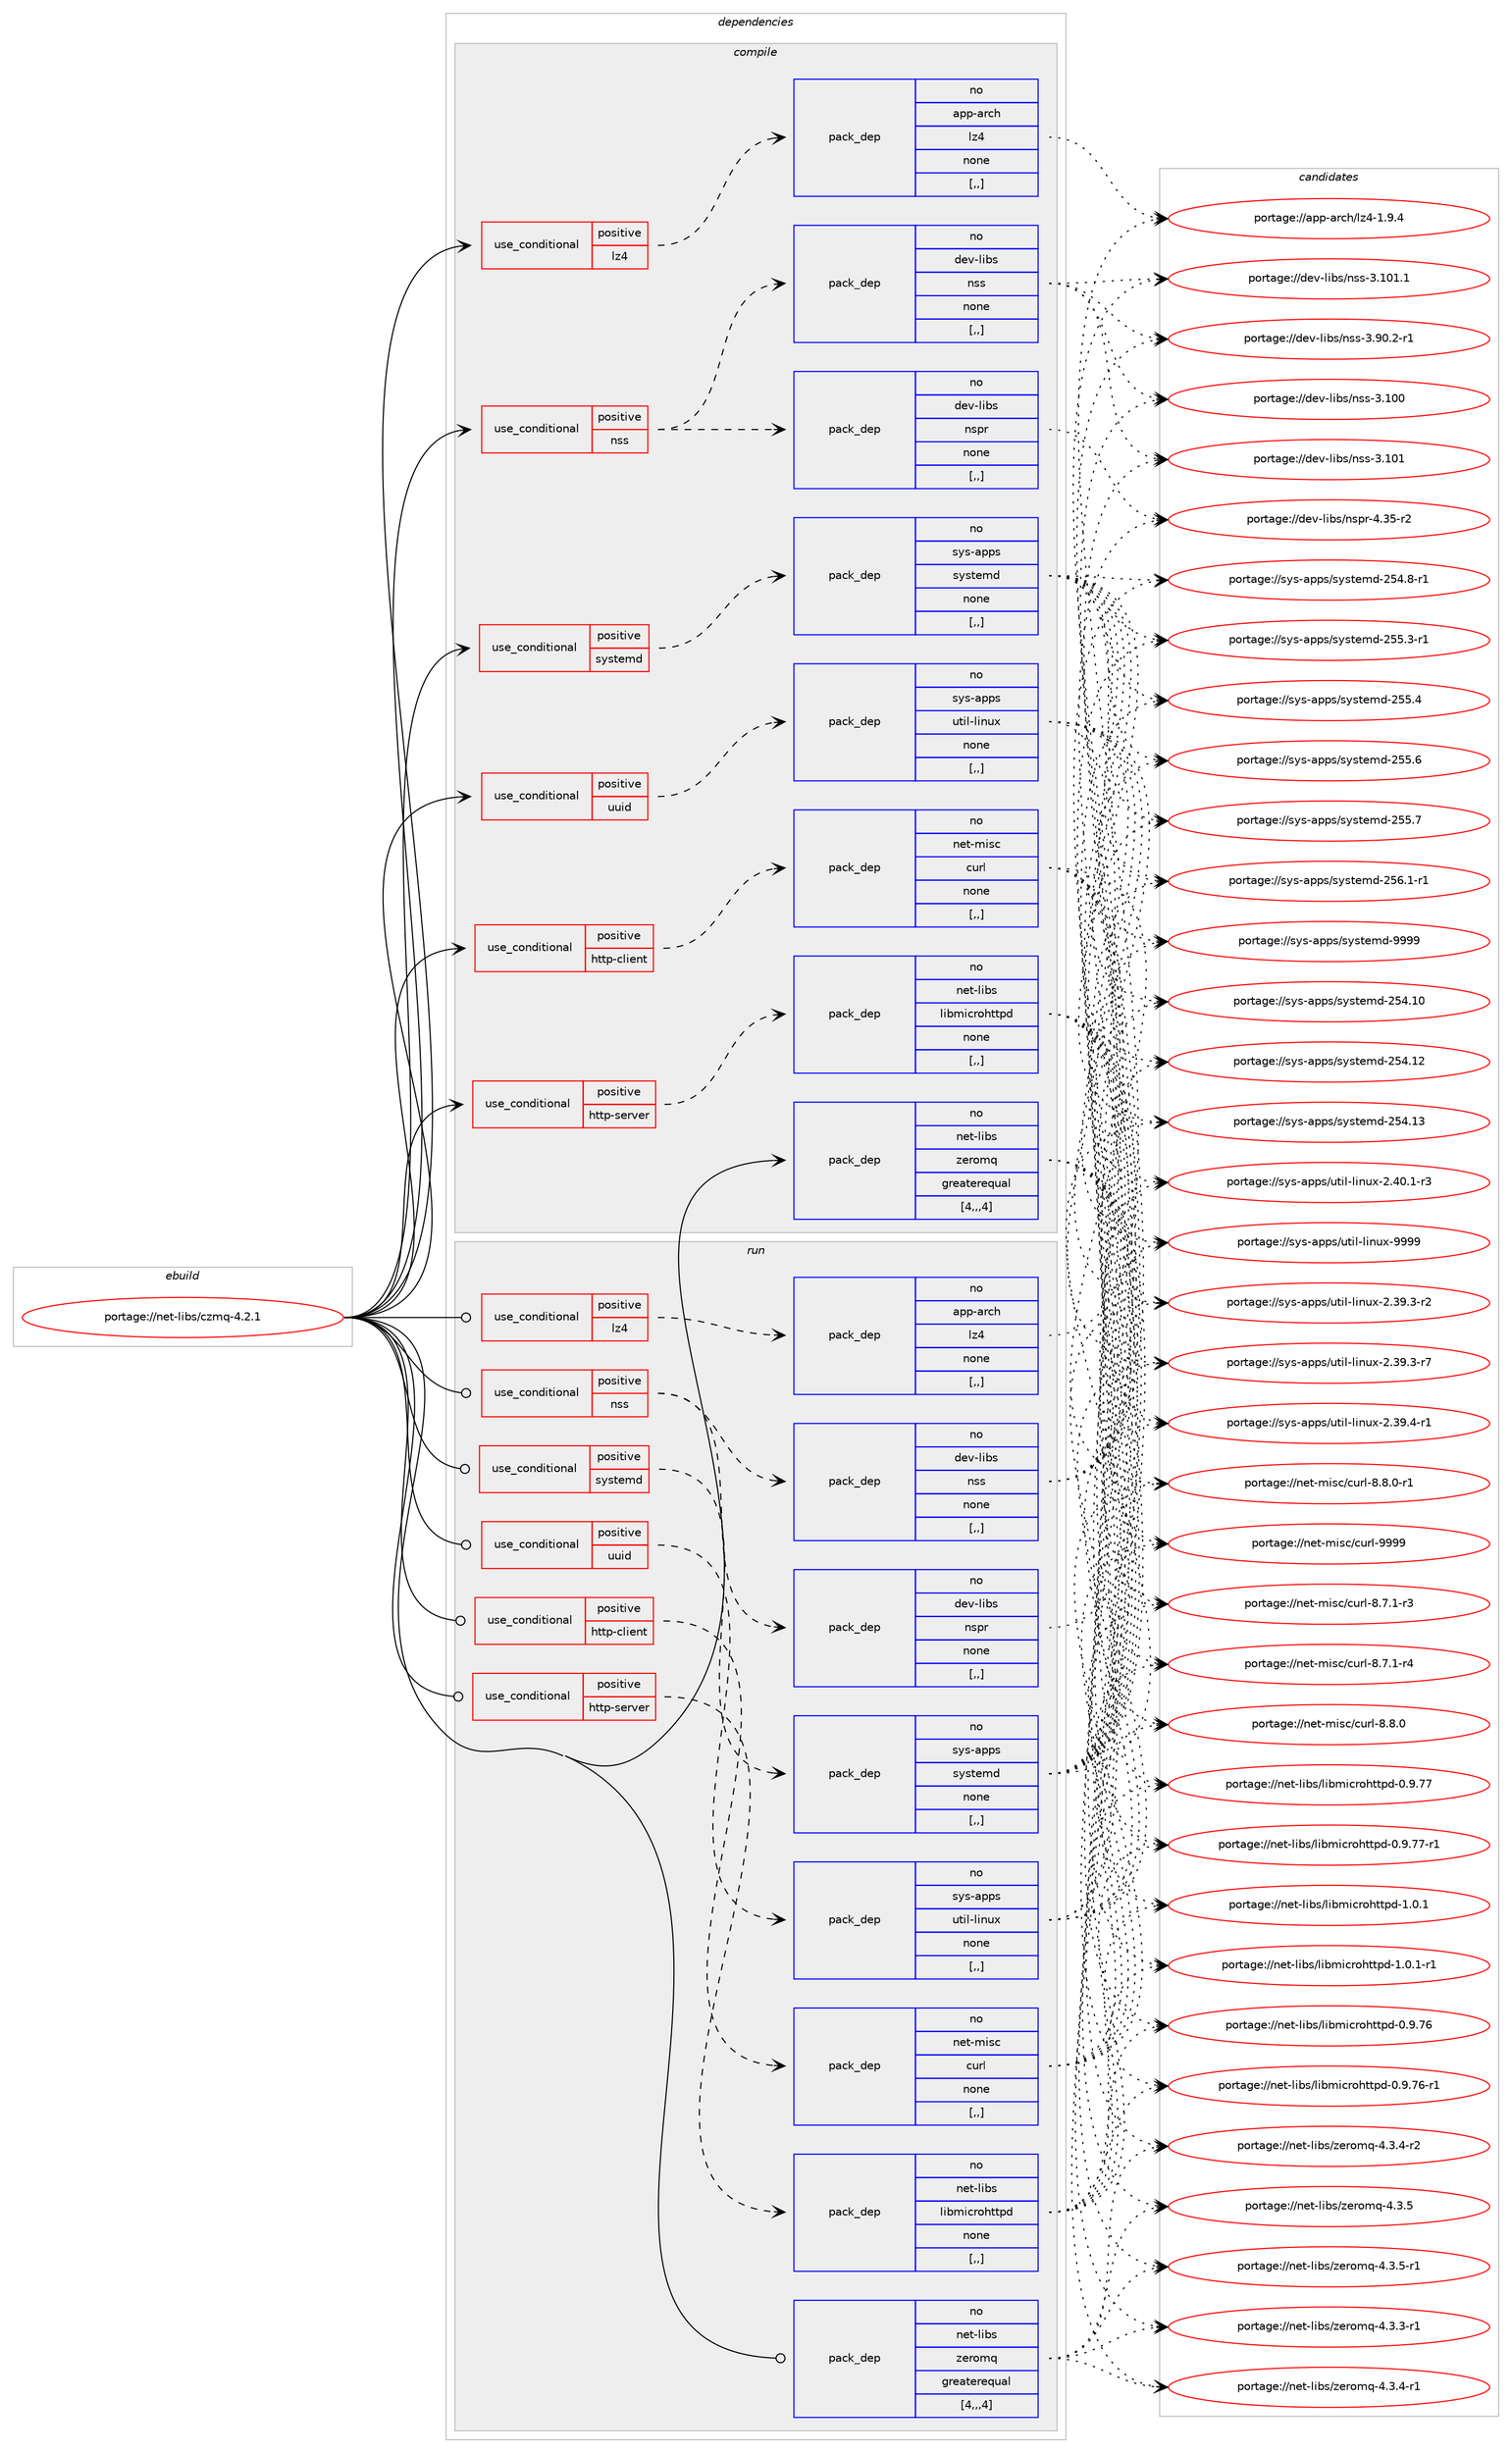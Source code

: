 digraph prolog {

# *************
# Graph options
# *************

newrank=true;
concentrate=true;
compound=true;
graph [rankdir=LR,fontname=Helvetica,fontsize=10,ranksep=1.5];#, ranksep=2.5, nodesep=0.2];
edge  [arrowhead=vee];
node  [fontname=Helvetica,fontsize=10];

# **********
# The ebuild
# **********

subgraph cluster_leftcol {
color=gray;
rank=same;
label=<<i>ebuild</i>>;
id [label="portage://net-libs/czmq-4.2.1", color=red, width=4, href="../net-libs/czmq-4.2.1.svg"];
}

# ****************
# The dependencies
# ****************

subgraph cluster_midcol {
color=gray;
label=<<i>dependencies</i>>;
subgraph cluster_compile {
fillcolor="#eeeeee";
style=filled;
label=<<i>compile</i>>;
subgraph cond90837 {
dependency349179 [label=<<TABLE BORDER="0" CELLBORDER="1" CELLSPACING="0" CELLPADDING="4"><TR><TD ROWSPAN="3" CELLPADDING="10">use_conditional</TD></TR><TR><TD>positive</TD></TR><TR><TD>http-client</TD></TR></TABLE>>, shape=none, color=red];
subgraph pack255753 {
dependency349180 [label=<<TABLE BORDER="0" CELLBORDER="1" CELLSPACING="0" CELLPADDING="4" WIDTH="220"><TR><TD ROWSPAN="6" CELLPADDING="30">pack_dep</TD></TR><TR><TD WIDTH="110">no</TD></TR><TR><TD>net-misc</TD></TR><TR><TD>curl</TD></TR><TR><TD>none</TD></TR><TR><TD>[,,]</TD></TR></TABLE>>, shape=none, color=blue];
}
dependency349179:e -> dependency349180:w [weight=20,style="dashed",arrowhead="vee"];
}
id:e -> dependency349179:w [weight=20,style="solid",arrowhead="vee"];
subgraph cond90838 {
dependency349181 [label=<<TABLE BORDER="0" CELLBORDER="1" CELLSPACING="0" CELLPADDING="4"><TR><TD ROWSPAN="3" CELLPADDING="10">use_conditional</TD></TR><TR><TD>positive</TD></TR><TR><TD>http-server</TD></TR></TABLE>>, shape=none, color=red];
subgraph pack255754 {
dependency349182 [label=<<TABLE BORDER="0" CELLBORDER="1" CELLSPACING="0" CELLPADDING="4" WIDTH="220"><TR><TD ROWSPAN="6" CELLPADDING="30">pack_dep</TD></TR><TR><TD WIDTH="110">no</TD></TR><TR><TD>net-libs</TD></TR><TR><TD>libmicrohttpd</TD></TR><TR><TD>none</TD></TR><TR><TD>[,,]</TD></TR></TABLE>>, shape=none, color=blue];
}
dependency349181:e -> dependency349182:w [weight=20,style="dashed",arrowhead="vee"];
}
id:e -> dependency349181:w [weight=20,style="solid",arrowhead="vee"];
subgraph cond90839 {
dependency349183 [label=<<TABLE BORDER="0" CELLBORDER="1" CELLSPACING="0" CELLPADDING="4"><TR><TD ROWSPAN="3" CELLPADDING="10">use_conditional</TD></TR><TR><TD>positive</TD></TR><TR><TD>lz4</TD></TR></TABLE>>, shape=none, color=red];
subgraph pack255755 {
dependency349184 [label=<<TABLE BORDER="0" CELLBORDER="1" CELLSPACING="0" CELLPADDING="4" WIDTH="220"><TR><TD ROWSPAN="6" CELLPADDING="30">pack_dep</TD></TR><TR><TD WIDTH="110">no</TD></TR><TR><TD>app-arch</TD></TR><TR><TD>lz4</TD></TR><TR><TD>none</TD></TR><TR><TD>[,,]</TD></TR></TABLE>>, shape=none, color=blue];
}
dependency349183:e -> dependency349184:w [weight=20,style="dashed",arrowhead="vee"];
}
id:e -> dependency349183:w [weight=20,style="solid",arrowhead="vee"];
subgraph cond90840 {
dependency349185 [label=<<TABLE BORDER="0" CELLBORDER="1" CELLSPACING="0" CELLPADDING="4"><TR><TD ROWSPAN="3" CELLPADDING="10">use_conditional</TD></TR><TR><TD>positive</TD></TR><TR><TD>nss</TD></TR></TABLE>>, shape=none, color=red];
subgraph pack255756 {
dependency349186 [label=<<TABLE BORDER="0" CELLBORDER="1" CELLSPACING="0" CELLPADDING="4" WIDTH="220"><TR><TD ROWSPAN="6" CELLPADDING="30">pack_dep</TD></TR><TR><TD WIDTH="110">no</TD></TR><TR><TD>dev-libs</TD></TR><TR><TD>nspr</TD></TR><TR><TD>none</TD></TR><TR><TD>[,,]</TD></TR></TABLE>>, shape=none, color=blue];
}
dependency349185:e -> dependency349186:w [weight=20,style="dashed",arrowhead="vee"];
subgraph pack255757 {
dependency349187 [label=<<TABLE BORDER="0" CELLBORDER="1" CELLSPACING="0" CELLPADDING="4" WIDTH="220"><TR><TD ROWSPAN="6" CELLPADDING="30">pack_dep</TD></TR><TR><TD WIDTH="110">no</TD></TR><TR><TD>dev-libs</TD></TR><TR><TD>nss</TD></TR><TR><TD>none</TD></TR><TR><TD>[,,]</TD></TR></TABLE>>, shape=none, color=blue];
}
dependency349185:e -> dependency349187:w [weight=20,style="dashed",arrowhead="vee"];
}
id:e -> dependency349185:w [weight=20,style="solid",arrowhead="vee"];
subgraph cond90841 {
dependency349188 [label=<<TABLE BORDER="0" CELLBORDER="1" CELLSPACING="0" CELLPADDING="4"><TR><TD ROWSPAN="3" CELLPADDING="10">use_conditional</TD></TR><TR><TD>positive</TD></TR><TR><TD>systemd</TD></TR></TABLE>>, shape=none, color=red];
subgraph pack255758 {
dependency349189 [label=<<TABLE BORDER="0" CELLBORDER="1" CELLSPACING="0" CELLPADDING="4" WIDTH="220"><TR><TD ROWSPAN="6" CELLPADDING="30">pack_dep</TD></TR><TR><TD WIDTH="110">no</TD></TR><TR><TD>sys-apps</TD></TR><TR><TD>systemd</TD></TR><TR><TD>none</TD></TR><TR><TD>[,,]</TD></TR></TABLE>>, shape=none, color=blue];
}
dependency349188:e -> dependency349189:w [weight=20,style="dashed",arrowhead="vee"];
}
id:e -> dependency349188:w [weight=20,style="solid",arrowhead="vee"];
subgraph cond90842 {
dependency349190 [label=<<TABLE BORDER="0" CELLBORDER="1" CELLSPACING="0" CELLPADDING="4"><TR><TD ROWSPAN="3" CELLPADDING="10">use_conditional</TD></TR><TR><TD>positive</TD></TR><TR><TD>uuid</TD></TR></TABLE>>, shape=none, color=red];
subgraph pack255759 {
dependency349191 [label=<<TABLE BORDER="0" CELLBORDER="1" CELLSPACING="0" CELLPADDING="4" WIDTH="220"><TR><TD ROWSPAN="6" CELLPADDING="30">pack_dep</TD></TR><TR><TD WIDTH="110">no</TD></TR><TR><TD>sys-apps</TD></TR><TR><TD>util-linux</TD></TR><TR><TD>none</TD></TR><TR><TD>[,,]</TD></TR></TABLE>>, shape=none, color=blue];
}
dependency349190:e -> dependency349191:w [weight=20,style="dashed",arrowhead="vee"];
}
id:e -> dependency349190:w [weight=20,style="solid",arrowhead="vee"];
subgraph pack255760 {
dependency349192 [label=<<TABLE BORDER="0" CELLBORDER="1" CELLSPACING="0" CELLPADDING="4" WIDTH="220"><TR><TD ROWSPAN="6" CELLPADDING="30">pack_dep</TD></TR><TR><TD WIDTH="110">no</TD></TR><TR><TD>net-libs</TD></TR><TR><TD>zeromq</TD></TR><TR><TD>greaterequal</TD></TR><TR><TD>[4,,,4]</TD></TR></TABLE>>, shape=none, color=blue];
}
id:e -> dependency349192:w [weight=20,style="solid",arrowhead="vee"];
}
subgraph cluster_compileandrun {
fillcolor="#eeeeee";
style=filled;
label=<<i>compile and run</i>>;
}
subgraph cluster_run {
fillcolor="#eeeeee";
style=filled;
label=<<i>run</i>>;
subgraph cond90843 {
dependency349193 [label=<<TABLE BORDER="0" CELLBORDER="1" CELLSPACING="0" CELLPADDING="4"><TR><TD ROWSPAN="3" CELLPADDING="10">use_conditional</TD></TR><TR><TD>positive</TD></TR><TR><TD>http-client</TD></TR></TABLE>>, shape=none, color=red];
subgraph pack255761 {
dependency349194 [label=<<TABLE BORDER="0" CELLBORDER="1" CELLSPACING="0" CELLPADDING="4" WIDTH="220"><TR><TD ROWSPAN="6" CELLPADDING="30">pack_dep</TD></TR><TR><TD WIDTH="110">no</TD></TR><TR><TD>net-misc</TD></TR><TR><TD>curl</TD></TR><TR><TD>none</TD></TR><TR><TD>[,,]</TD></TR></TABLE>>, shape=none, color=blue];
}
dependency349193:e -> dependency349194:w [weight=20,style="dashed",arrowhead="vee"];
}
id:e -> dependency349193:w [weight=20,style="solid",arrowhead="odot"];
subgraph cond90844 {
dependency349195 [label=<<TABLE BORDER="0" CELLBORDER="1" CELLSPACING="0" CELLPADDING="4"><TR><TD ROWSPAN="3" CELLPADDING="10">use_conditional</TD></TR><TR><TD>positive</TD></TR><TR><TD>http-server</TD></TR></TABLE>>, shape=none, color=red];
subgraph pack255762 {
dependency349196 [label=<<TABLE BORDER="0" CELLBORDER="1" CELLSPACING="0" CELLPADDING="4" WIDTH="220"><TR><TD ROWSPAN="6" CELLPADDING="30">pack_dep</TD></TR><TR><TD WIDTH="110">no</TD></TR><TR><TD>net-libs</TD></TR><TR><TD>libmicrohttpd</TD></TR><TR><TD>none</TD></TR><TR><TD>[,,]</TD></TR></TABLE>>, shape=none, color=blue];
}
dependency349195:e -> dependency349196:w [weight=20,style="dashed",arrowhead="vee"];
}
id:e -> dependency349195:w [weight=20,style="solid",arrowhead="odot"];
subgraph cond90845 {
dependency349197 [label=<<TABLE BORDER="0" CELLBORDER="1" CELLSPACING="0" CELLPADDING="4"><TR><TD ROWSPAN="3" CELLPADDING="10">use_conditional</TD></TR><TR><TD>positive</TD></TR><TR><TD>lz4</TD></TR></TABLE>>, shape=none, color=red];
subgraph pack255763 {
dependency349198 [label=<<TABLE BORDER="0" CELLBORDER="1" CELLSPACING="0" CELLPADDING="4" WIDTH="220"><TR><TD ROWSPAN="6" CELLPADDING="30">pack_dep</TD></TR><TR><TD WIDTH="110">no</TD></TR><TR><TD>app-arch</TD></TR><TR><TD>lz4</TD></TR><TR><TD>none</TD></TR><TR><TD>[,,]</TD></TR></TABLE>>, shape=none, color=blue];
}
dependency349197:e -> dependency349198:w [weight=20,style="dashed",arrowhead="vee"];
}
id:e -> dependency349197:w [weight=20,style="solid",arrowhead="odot"];
subgraph cond90846 {
dependency349199 [label=<<TABLE BORDER="0" CELLBORDER="1" CELLSPACING="0" CELLPADDING="4"><TR><TD ROWSPAN="3" CELLPADDING="10">use_conditional</TD></TR><TR><TD>positive</TD></TR><TR><TD>nss</TD></TR></TABLE>>, shape=none, color=red];
subgraph pack255764 {
dependency349200 [label=<<TABLE BORDER="0" CELLBORDER="1" CELLSPACING="0" CELLPADDING="4" WIDTH="220"><TR><TD ROWSPAN="6" CELLPADDING="30">pack_dep</TD></TR><TR><TD WIDTH="110">no</TD></TR><TR><TD>dev-libs</TD></TR><TR><TD>nspr</TD></TR><TR><TD>none</TD></TR><TR><TD>[,,]</TD></TR></TABLE>>, shape=none, color=blue];
}
dependency349199:e -> dependency349200:w [weight=20,style="dashed",arrowhead="vee"];
subgraph pack255765 {
dependency349201 [label=<<TABLE BORDER="0" CELLBORDER="1" CELLSPACING="0" CELLPADDING="4" WIDTH="220"><TR><TD ROWSPAN="6" CELLPADDING="30">pack_dep</TD></TR><TR><TD WIDTH="110">no</TD></TR><TR><TD>dev-libs</TD></TR><TR><TD>nss</TD></TR><TR><TD>none</TD></TR><TR><TD>[,,]</TD></TR></TABLE>>, shape=none, color=blue];
}
dependency349199:e -> dependency349201:w [weight=20,style="dashed",arrowhead="vee"];
}
id:e -> dependency349199:w [weight=20,style="solid",arrowhead="odot"];
subgraph cond90847 {
dependency349202 [label=<<TABLE BORDER="0" CELLBORDER="1" CELLSPACING="0" CELLPADDING="4"><TR><TD ROWSPAN="3" CELLPADDING="10">use_conditional</TD></TR><TR><TD>positive</TD></TR><TR><TD>systemd</TD></TR></TABLE>>, shape=none, color=red];
subgraph pack255766 {
dependency349203 [label=<<TABLE BORDER="0" CELLBORDER="1" CELLSPACING="0" CELLPADDING="4" WIDTH="220"><TR><TD ROWSPAN="6" CELLPADDING="30">pack_dep</TD></TR><TR><TD WIDTH="110">no</TD></TR><TR><TD>sys-apps</TD></TR><TR><TD>systemd</TD></TR><TR><TD>none</TD></TR><TR><TD>[,,]</TD></TR></TABLE>>, shape=none, color=blue];
}
dependency349202:e -> dependency349203:w [weight=20,style="dashed",arrowhead="vee"];
}
id:e -> dependency349202:w [weight=20,style="solid",arrowhead="odot"];
subgraph cond90848 {
dependency349204 [label=<<TABLE BORDER="0" CELLBORDER="1" CELLSPACING="0" CELLPADDING="4"><TR><TD ROWSPAN="3" CELLPADDING="10">use_conditional</TD></TR><TR><TD>positive</TD></TR><TR><TD>uuid</TD></TR></TABLE>>, shape=none, color=red];
subgraph pack255767 {
dependency349205 [label=<<TABLE BORDER="0" CELLBORDER="1" CELLSPACING="0" CELLPADDING="4" WIDTH="220"><TR><TD ROWSPAN="6" CELLPADDING="30">pack_dep</TD></TR><TR><TD WIDTH="110">no</TD></TR><TR><TD>sys-apps</TD></TR><TR><TD>util-linux</TD></TR><TR><TD>none</TD></TR><TR><TD>[,,]</TD></TR></TABLE>>, shape=none, color=blue];
}
dependency349204:e -> dependency349205:w [weight=20,style="dashed",arrowhead="vee"];
}
id:e -> dependency349204:w [weight=20,style="solid",arrowhead="odot"];
subgraph pack255768 {
dependency349206 [label=<<TABLE BORDER="0" CELLBORDER="1" CELLSPACING="0" CELLPADDING="4" WIDTH="220"><TR><TD ROWSPAN="6" CELLPADDING="30">pack_dep</TD></TR><TR><TD WIDTH="110">no</TD></TR><TR><TD>net-libs</TD></TR><TR><TD>zeromq</TD></TR><TR><TD>greaterequal</TD></TR><TR><TD>[4,,,4]</TD></TR></TABLE>>, shape=none, color=blue];
}
id:e -> dependency349206:w [weight=20,style="solid",arrowhead="odot"];
}
}

# **************
# The candidates
# **************

subgraph cluster_choices {
rank=same;
color=gray;
label=<<i>candidates</i>>;

subgraph choice255753 {
color=black;
nodesep=1;
choice110101116451091051159947991171141084556465546494511451 [label="portage://net-misc/curl-8.7.1-r3", color=red, width=4,href="../net-misc/curl-8.7.1-r3.svg"];
choice110101116451091051159947991171141084556465546494511452 [label="portage://net-misc/curl-8.7.1-r4", color=red, width=4,href="../net-misc/curl-8.7.1-r4.svg"];
choice11010111645109105115994799117114108455646564648 [label="portage://net-misc/curl-8.8.0", color=red, width=4,href="../net-misc/curl-8.8.0.svg"];
choice110101116451091051159947991171141084556465646484511449 [label="portage://net-misc/curl-8.8.0-r1", color=red, width=4,href="../net-misc/curl-8.8.0-r1.svg"];
choice110101116451091051159947991171141084557575757 [label="portage://net-misc/curl-9999", color=red, width=4,href="../net-misc/curl-9999.svg"];
dependency349180:e -> choice110101116451091051159947991171141084556465546494511451:w [style=dotted,weight="100"];
dependency349180:e -> choice110101116451091051159947991171141084556465546494511452:w [style=dotted,weight="100"];
dependency349180:e -> choice11010111645109105115994799117114108455646564648:w [style=dotted,weight="100"];
dependency349180:e -> choice110101116451091051159947991171141084556465646484511449:w [style=dotted,weight="100"];
dependency349180:e -> choice110101116451091051159947991171141084557575757:w [style=dotted,weight="100"];
}
subgraph choice255754 {
color=black;
nodesep=1;
choice110101116451081059811547108105981091059911411110411611611210045484657465554 [label="portage://net-libs/libmicrohttpd-0.9.76", color=red, width=4,href="../net-libs/libmicrohttpd-0.9.76.svg"];
choice1101011164510810598115471081059810910599114111104116116112100454846574655544511449 [label="portage://net-libs/libmicrohttpd-0.9.76-r1", color=red, width=4,href="../net-libs/libmicrohttpd-0.9.76-r1.svg"];
choice110101116451081059811547108105981091059911411110411611611210045484657465555 [label="portage://net-libs/libmicrohttpd-0.9.77", color=red, width=4,href="../net-libs/libmicrohttpd-0.9.77.svg"];
choice1101011164510810598115471081059810910599114111104116116112100454846574655554511449 [label="portage://net-libs/libmicrohttpd-0.9.77-r1", color=red, width=4,href="../net-libs/libmicrohttpd-0.9.77-r1.svg"];
choice1101011164510810598115471081059810910599114111104116116112100454946484649 [label="portage://net-libs/libmicrohttpd-1.0.1", color=red, width=4,href="../net-libs/libmicrohttpd-1.0.1.svg"];
choice11010111645108105981154710810598109105991141111041161161121004549464846494511449 [label="portage://net-libs/libmicrohttpd-1.0.1-r1", color=red, width=4,href="../net-libs/libmicrohttpd-1.0.1-r1.svg"];
dependency349182:e -> choice110101116451081059811547108105981091059911411110411611611210045484657465554:w [style=dotted,weight="100"];
dependency349182:e -> choice1101011164510810598115471081059810910599114111104116116112100454846574655544511449:w [style=dotted,weight="100"];
dependency349182:e -> choice110101116451081059811547108105981091059911411110411611611210045484657465555:w [style=dotted,weight="100"];
dependency349182:e -> choice1101011164510810598115471081059810910599114111104116116112100454846574655554511449:w [style=dotted,weight="100"];
dependency349182:e -> choice1101011164510810598115471081059810910599114111104116116112100454946484649:w [style=dotted,weight="100"];
dependency349182:e -> choice11010111645108105981154710810598109105991141111041161161121004549464846494511449:w [style=dotted,weight="100"];
}
subgraph choice255755 {
color=black;
nodesep=1;
choice971121124597114991044710812252454946574652 [label="portage://app-arch/lz4-1.9.4", color=red, width=4,href="../app-arch/lz4-1.9.4.svg"];
dependency349184:e -> choice971121124597114991044710812252454946574652:w [style=dotted,weight="100"];
}
subgraph choice255756 {
color=black;
nodesep=1;
choice10010111845108105981154711011511211445524651534511450 [label="portage://dev-libs/nspr-4.35-r2", color=red, width=4,href="../dev-libs/nspr-4.35-r2.svg"];
dependency349186:e -> choice10010111845108105981154711011511211445524651534511450:w [style=dotted,weight="100"];
}
subgraph choice255757 {
color=black;
nodesep=1;
choice100101118451081059811547110115115455146494848 [label="portage://dev-libs/nss-3.100", color=red, width=4,href="../dev-libs/nss-3.100.svg"];
choice100101118451081059811547110115115455146494849 [label="portage://dev-libs/nss-3.101", color=red, width=4,href="../dev-libs/nss-3.101.svg"];
choice1001011184510810598115471101151154551464948494649 [label="portage://dev-libs/nss-3.101.1", color=red, width=4,href="../dev-libs/nss-3.101.1.svg"];
choice100101118451081059811547110115115455146574846504511449 [label="portage://dev-libs/nss-3.90.2-r1", color=red, width=4,href="../dev-libs/nss-3.90.2-r1.svg"];
dependency349187:e -> choice100101118451081059811547110115115455146494848:w [style=dotted,weight="100"];
dependency349187:e -> choice100101118451081059811547110115115455146494849:w [style=dotted,weight="100"];
dependency349187:e -> choice1001011184510810598115471101151154551464948494649:w [style=dotted,weight="100"];
dependency349187:e -> choice100101118451081059811547110115115455146574846504511449:w [style=dotted,weight="100"];
}
subgraph choice255758 {
color=black;
nodesep=1;
choice11512111545971121121154711512111511610110910045505352464948 [label="portage://sys-apps/systemd-254.10", color=red, width=4,href="../sys-apps/systemd-254.10.svg"];
choice11512111545971121121154711512111511610110910045505352464950 [label="portage://sys-apps/systemd-254.12", color=red, width=4,href="../sys-apps/systemd-254.12.svg"];
choice11512111545971121121154711512111511610110910045505352464951 [label="portage://sys-apps/systemd-254.13", color=red, width=4,href="../sys-apps/systemd-254.13.svg"];
choice1151211154597112112115471151211151161011091004550535246564511449 [label="portage://sys-apps/systemd-254.8-r1", color=red, width=4,href="../sys-apps/systemd-254.8-r1.svg"];
choice1151211154597112112115471151211151161011091004550535346514511449 [label="portage://sys-apps/systemd-255.3-r1", color=red, width=4,href="../sys-apps/systemd-255.3-r1.svg"];
choice115121115459711211211547115121115116101109100455053534652 [label="portage://sys-apps/systemd-255.4", color=red, width=4,href="../sys-apps/systemd-255.4.svg"];
choice115121115459711211211547115121115116101109100455053534654 [label="portage://sys-apps/systemd-255.6", color=red, width=4,href="../sys-apps/systemd-255.6.svg"];
choice115121115459711211211547115121115116101109100455053534655 [label="portage://sys-apps/systemd-255.7", color=red, width=4,href="../sys-apps/systemd-255.7.svg"];
choice1151211154597112112115471151211151161011091004550535446494511449 [label="portage://sys-apps/systemd-256.1-r1", color=red, width=4,href="../sys-apps/systemd-256.1-r1.svg"];
choice1151211154597112112115471151211151161011091004557575757 [label="portage://sys-apps/systemd-9999", color=red, width=4,href="../sys-apps/systemd-9999.svg"];
dependency349189:e -> choice11512111545971121121154711512111511610110910045505352464948:w [style=dotted,weight="100"];
dependency349189:e -> choice11512111545971121121154711512111511610110910045505352464950:w [style=dotted,weight="100"];
dependency349189:e -> choice11512111545971121121154711512111511610110910045505352464951:w [style=dotted,weight="100"];
dependency349189:e -> choice1151211154597112112115471151211151161011091004550535246564511449:w [style=dotted,weight="100"];
dependency349189:e -> choice1151211154597112112115471151211151161011091004550535346514511449:w [style=dotted,weight="100"];
dependency349189:e -> choice115121115459711211211547115121115116101109100455053534652:w [style=dotted,weight="100"];
dependency349189:e -> choice115121115459711211211547115121115116101109100455053534654:w [style=dotted,weight="100"];
dependency349189:e -> choice115121115459711211211547115121115116101109100455053534655:w [style=dotted,weight="100"];
dependency349189:e -> choice1151211154597112112115471151211151161011091004550535446494511449:w [style=dotted,weight="100"];
dependency349189:e -> choice1151211154597112112115471151211151161011091004557575757:w [style=dotted,weight="100"];
}
subgraph choice255759 {
color=black;
nodesep=1;
choice11512111545971121121154711711610510845108105110117120455046515746514511450 [label="portage://sys-apps/util-linux-2.39.3-r2", color=red, width=4,href="../sys-apps/util-linux-2.39.3-r2.svg"];
choice11512111545971121121154711711610510845108105110117120455046515746514511455 [label="portage://sys-apps/util-linux-2.39.3-r7", color=red, width=4,href="../sys-apps/util-linux-2.39.3-r7.svg"];
choice11512111545971121121154711711610510845108105110117120455046515746524511449 [label="portage://sys-apps/util-linux-2.39.4-r1", color=red, width=4,href="../sys-apps/util-linux-2.39.4-r1.svg"];
choice11512111545971121121154711711610510845108105110117120455046524846494511451 [label="portage://sys-apps/util-linux-2.40.1-r3", color=red, width=4,href="../sys-apps/util-linux-2.40.1-r3.svg"];
choice115121115459711211211547117116105108451081051101171204557575757 [label="portage://sys-apps/util-linux-9999", color=red, width=4,href="../sys-apps/util-linux-9999.svg"];
dependency349191:e -> choice11512111545971121121154711711610510845108105110117120455046515746514511450:w [style=dotted,weight="100"];
dependency349191:e -> choice11512111545971121121154711711610510845108105110117120455046515746514511455:w [style=dotted,weight="100"];
dependency349191:e -> choice11512111545971121121154711711610510845108105110117120455046515746524511449:w [style=dotted,weight="100"];
dependency349191:e -> choice11512111545971121121154711711610510845108105110117120455046524846494511451:w [style=dotted,weight="100"];
dependency349191:e -> choice115121115459711211211547117116105108451081051101171204557575757:w [style=dotted,weight="100"];
}
subgraph choice255760 {
color=black;
nodesep=1;
choice1101011164510810598115471221011141111091134552465146514511449 [label="portage://net-libs/zeromq-4.3.3-r1", color=red, width=4,href="../net-libs/zeromq-4.3.3-r1.svg"];
choice1101011164510810598115471221011141111091134552465146524511449 [label="portage://net-libs/zeromq-4.3.4-r1", color=red, width=4,href="../net-libs/zeromq-4.3.4-r1.svg"];
choice1101011164510810598115471221011141111091134552465146524511450 [label="portage://net-libs/zeromq-4.3.4-r2", color=red, width=4,href="../net-libs/zeromq-4.3.4-r2.svg"];
choice110101116451081059811547122101114111109113455246514653 [label="portage://net-libs/zeromq-4.3.5", color=red, width=4,href="../net-libs/zeromq-4.3.5.svg"];
choice1101011164510810598115471221011141111091134552465146534511449 [label="portage://net-libs/zeromq-4.3.5-r1", color=red, width=4,href="../net-libs/zeromq-4.3.5-r1.svg"];
dependency349192:e -> choice1101011164510810598115471221011141111091134552465146514511449:w [style=dotted,weight="100"];
dependency349192:e -> choice1101011164510810598115471221011141111091134552465146524511449:w [style=dotted,weight="100"];
dependency349192:e -> choice1101011164510810598115471221011141111091134552465146524511450:w [style=dotted,weight="100"];
dependency349192:e -> choice110101116451081059811547122101114111109113455246514653:w [style=dotted,weight="100"];
dependency349192:e -> choice1101011164510810598115471221011141111091134552465146534511449:w [style=dotted,weight="100"];
}
subgraph choice255761 {
color=black;
nodesep=1;
choice110101116451091051159947991171141084556465546494511451 [label="portage://net-misc/curl-8.7.1-r3", color=red, width=4,href="../net-misc/curl-8.7.1-r3.svg"];
choice110101116451091051159947991171141084556465546494511452 [label="portage://net-misc/curl-8.7.1-r4", color=red, width=4,href="../net-misc/curl-8.7.1-r4.svg"];
choice11010111645109105115994799117114108455646564648 [label="portage://net-misc/curl-8.8.0", color=red, width=4,href="../net-misc/curl-8.8.0.svg"];
choice110101116451091051159947991171141084556465646484511449 [label="portage://net-misc/curl-8.8.0-r1", color=red, width=4,href="../net-misc/curl-8.8.0-r1.svg"];
choice110101116451091051159947991171141084557575757 [label="portage://net-misc/curl-9999", color=red, width=4,href="../net-misc/curl-9999.svg"];
dependency349194:e -> choice110101116451091051159947991171141084556465546494511451:w [style=dotted,weight="100"];
dependency349194:e -> choice110101116451091051159947991171141084556465546494511452:w [style=dotted,weight="100"];
dependency349194:e -> choice11010111645109105115994799117114108455646564648:w [style=dotted,weight="100"];
dependency349194:e -> choice110101116451091051159947991171141084556465646484511449:w [style=dotted,weight="100"];
dependency349194:e -> choice110101116451091051159947991171141084557575757:w [style=dotted,weight="100"];
}
subgraph choice255762 {
color=black;
nodesep=1;
choice110101116451081059811547108105981091059911411110411611611210045484657465554 [label="portage://net-libs/libmicrohttpd-0.9.76", color=red, width=4,href="../net-libs/libmicrohttpd-0.9.76.svg"];
choice1101011164510810598115471081059810910599114111104116116112100454846574655544511449 [label="portage://net-libs/libmicrohttpd-0.9.76-r1", color=red, width=4,href="../net-libs/libmicrohttpd-0.9.76-r1.svg"];
choice110101116451081059811547108105981091059911411110411611611210045484657465555 [label="portage://net-libs/libmicrohttpd-0.9.77", color=red, width=4,href="../net-libs/libmicrohttpd-0.9.77.svg"];
choice1101011164510810598115471081059810910599114111104116116112100454846574655554511449 [label="portage://net-libs/libmicrohttpd-0.9.77-r1", color=red, width=4,href="../net-libs/libmicrohttpd-0.9.77-r1.svg"];
choice1101011164510810598115471081059810910599114111104116116112100454946484649 [label="portage://net-libs/libmicrohttpd-1.0.1", color=red, width=4,href="../net-libs/libmicrohttpd-1.0.1.svg"];
choice11010111645108105981154710810598109105991141111041161161121004549464846494511449 [label="portage://net-libs/libmicrohttpd-1.0.1-r1", color=red, width=4,href="../net-libs/libmicrohttpd-1.0.1-r1.svg"];
dependency349196:e -> choice110101116451081059811547108105981091059911411110411611611210045484657465554:w [style=dotted,weight="100"];
dependency349196:e -> choice1101011164510810598115471081059810910599114111104116116112100454846574655544511449:w [style=dotted,weight="100"];
dependency349196:e -> choice110101116451081059811547108105981091059911411110411611611210045484657465555:w [style=dotted,weight="100"];
dependency349196:e -> choice1101011164510810598115471081059810910599114111104116116112100454846574655554511449:w [style=dotted,weight="100"];
dependency349196:e -> choice1101011164510810598115471081059810910599114111104116116112100454946484649:w [style=dotted,weight="100"];
dependency349196:e -> choice11010111645108105981154710810598109105991141111041161161121004549464846494511449:w [style=dotted,weight="100"];
}
subgraph choice255763 {
color=black;
nodesep=1;
choice971121124597114991044710812252454946574652 [label="portage://app-arch/lz4-1.9.4", color=red, width=4,href="../app-arch/lz4-1.9.4.svg"];
dependency349198:e -> choice971121124597114991044710812252454946574652:w [style=dotted,weight="100"];
}
subgraph choice255764 {
color=black;
nodesep=1;
choice10010111845108105981154711011511211445524651534511450 [label="portage://dev-libs/nspr-4.35-r2", color=red, width=4,href="../dev-libs/nspr-4.35-r2.svg"];
dependency349200:e -> choice10010111845108105981154711011511211445524651534511450:w [style=dotted,weight="100"];
}
subgraph choice255765 {
color=black;
nodesep=1;
choice100101118451081059811547110115115455146494848 [label="portage://dev-libs/nss-3.100", color=red, width=4,href="../dev-libs/nss-3.100.svg"];
choice100101118451081059811547110115115455146494849 [label="portage://dev-libs/nss-3.101", color=red, width=4,href="../dev-libs/nss-3.101.svg"];
choice1001011184510810598115471101151154551464948494649 [label="portage://dev-libs/nss-3.101.1", color=red, width=4,href="../dev-libs/nss-3.101.1.svg"];
choice100101118451081059811547110115115455146574846504511449 [label="portage://dev-libs/nss-3.90.2-r1", color=red, width=4,href="../dev-libs/nss-3.90.2-r1.svg"];
dependency349201:e -> choice100101118451081059811547110115115455146494848:w [style=dotted,weight="100"];
dependency349201:e -> choice100101118451081059811547110115115455146494849:w [style=dotted,weight="100"];
dependency349201:e -> choice1001011184510810598115471101151154551464948494649:w [style=dotted,weight="100"];
dependency349201:e -> choice100101118451081059811547110115115455146574846504511449:w [style=dotted,weight="100"];
}
subgraph choice255766 {
color=black;
nodesep=1;
choice11512111545971121121154711512111511610110910045505352464948 [label="portage://sys-apps/systemd-254.10", color=red, width=4,href="../sys-apps/systemd-254.10.svg"];
choice11512111545971121121154711512111511610110910045505352464950 [label="portage://sys-apps/systemd-254.12", color=red, width=4,href="../sys-apps/systemd-254.12.svg"];
choice11512111545971121121154711512111511610110910045505352464951 [label="portage://sys-apps/systemd-254.13", color=red, width=4,href="../sys-apps/systemd-254.13.svg"];
choice1151211154597112112115471151211151161011091004550535246564511449 [label="portage://sys-apps/systemd-254.8-r1", color=red, width=4,href="../sys-apps/systemd-254.8-r1.svg"];
choice1151211154597112112115471151211151161011091004550535346514511449 [label="portage://sys-apps/systemd-255.3-r1", color=red, width=4,href="../sys-apps/systemd-255.3-r1.svg"];
choice115121115459711211211547115121115116101109100455053534652 [label="portage://sys-apps/systemd-255.4", color=red, width=4,href="../sys-apps/systemd-255.4.svg"];
choice115121115459711211211547115121115116101109100455053534654 [label="portage://sys-apps/systemd-255.6", color=red, width=4,href="../sys-apps/systemd-255.6.svg"];
choice115121115459711211211547115121115116101109100455053534655 [label="portage://sys-apps/systemd-255.7", color=red, width=4,href="../sys-apps/systemd-255.7.svg"];
choice1151211154597112112115471151211151161011091004550535446494511449 [label="portage://sys-apps/systemd-256.1-r1", color=red, width=4,href="../sys-apps/systemd-256.1-r1.svg"];
choice1151211154597112112115471151211151161011091004557575757 [label="portage://sys-apps/systemd-9999", color=red, width=4,href="../sys-apps/systemd-9999.svg"];
dependency349203:e -> choice11512111545971121121154711512111511610110910045505352464948:w [style=dotted,weight="100"];
dependency349203:e -> choice11512111545971121121154711512111511610110910045505352464950:w [style=dotted,weight="100"];
dependency349203:e -> choice11512111545971121121154711512111511610110910045505352464951:w [style=dotted,weight="100"];
dependency349203:e -> choice1151211154597112112115471151211151161011091004550535246564511449:w [style=dotted,weight="100"];
dependency349203:e -> choice1151211154597112112115471151211151161011091004550535346514511449:w [style=dotted,weight="100"];
dependency349203:e -> choice115121115459711211211547115121115116101109100455053534652:w [style=dotted,weight="100"];
dependency349203:e -> choice115121115459711211211547115121115116101109100455053534654:w [style=dotted,weight="100"];
dependency349203:e -> choice115121115459711211211547115121115116101109100455053534655:w [style=dotted,weight="100"];
dependency349203:e -> choice1151211154597112112115471151211151161011091004550535446494511449:w [style=dotted,weight="100"];
dependency349203:e -> choice1151211154597112112115471151211151161011091004557575757:w [style=dotted,weight="100"];
}
subgraph choice255767 {
color=black;
nodesep=1;
choice11512111545971121121154711711610510845108105110117120455046515746514511450 [label="portage://sys-apps/util-linux-2.39.3-r2", color=red, width=4,href="../sys-apps/util-linux-2.39.3-r2.svg"];
choice11512111545971121121154711711610510845108105110117120455046515746514511455 [label="portage://sys-apps/util-linux-2.39.3-r7", color=red, width=4,href="../sys-apps/util-linux-2.39.3-r7.svg"];
choice11512111545971121121154711711610510845108105110117120455046515746524511449 [label="portage://sys-apps/util-linux-2.39.4-r1", color=red, width=4,href="../sys-apps/util-linux-2.39.4-r1.svg"];
choice11512111545971121121154711711610510845108105110117120455046524846494511451 [label="portage://sys-apps/util-linux-2.40.1-r3", color=red, width=4,href="../sys-apps/util-linux-2.40.1-r3.svg"];
choice115121115459711211211547117116105108451081051101171204557575757 [label="portage://sys-apps/util-linux-9999", color=red, width=4,href="../sys-apps/util-linux-9999.svg"];
dependency349205:e -> choice11512111545971121121154711711610510845108105110117120455046515746514511450:w [style=dotted,weight="100"];
dependency349205:e -> choice11512111545971121121154711711610510845108105110117120455046515746514511455:w [style=dotted,weight="100"];
dependency349205:e -> choice11512111545971121121154711711610510845108105110117120455046515746524511449:w [style=dotted,weight="100"];
dependency349205:e -> choice11512111545971121121154711711610510845108105110117120455046524846494511451:w [style=dotted,weight="100"];
dependency349205:e -> choice115121115459711211211547117116105108451081051101171204557575757:w [style=dotted,weight="100"];
}
subgraph choice255768 {
color=black;
nodesep=1;
choice1101011164510810598115471221011141111091134552465146514511449 [label="portage://net-libs/zeromq-4.3.3-r1", color=red, width=4,href="../net-libs/zeromq-4.3.3-r1.svg"];
choice1101011164510810598115471221011141111091134552465146524511449 [label="portage://net-libs/zeromq-4.3.4-r1", color=red, width=4,href="../net-libs/zeromq-4.3.4-r1.svg"];
choice1101011164510810598115471221011141111091134552465146524511450 [label="portage://net-libs/zeromq-4.3.4-r2", color=red, width=4,href="../net-libs/zeromq-4.3.4-r2.svg"];
choice110101116451081059811547122101114111109113455246514653 [label="portage://net-libs/zeromq-4.3.5", color=red, width=4,href="../net-libs/zeromq-4.3.5.svg"];
choice1101011164510810598115471221011141111091134552465146534511449 [label="portage://net-libs/zeromq-4.3.5-r1", color=red, width=4,href="../net-libs/zeromq-4.3.5-r1.svg"];
dependency349206:e -> choice1101011164510810598115471221011141111091134552465146514511449:w [style=dotted,weight="100"];
dependency349206:e -> choice1101011164510810598115471221011141111091134552465146524511449:w [style=dotted,weight="100"];
dependency349206:e -> choice1101011164510810598115471221011141111091134552465146524511450:w [style=dotted,weight="100"];
dependency349206:e -> choice110101116451081059811547122101114111109113455246514653:w [style=dotted,weight="100"];
dependency349206:e -> choice1101011164510810598115471221011141111091134552465146534511449:w [style=dotted,weight="100"];
}
}

}
